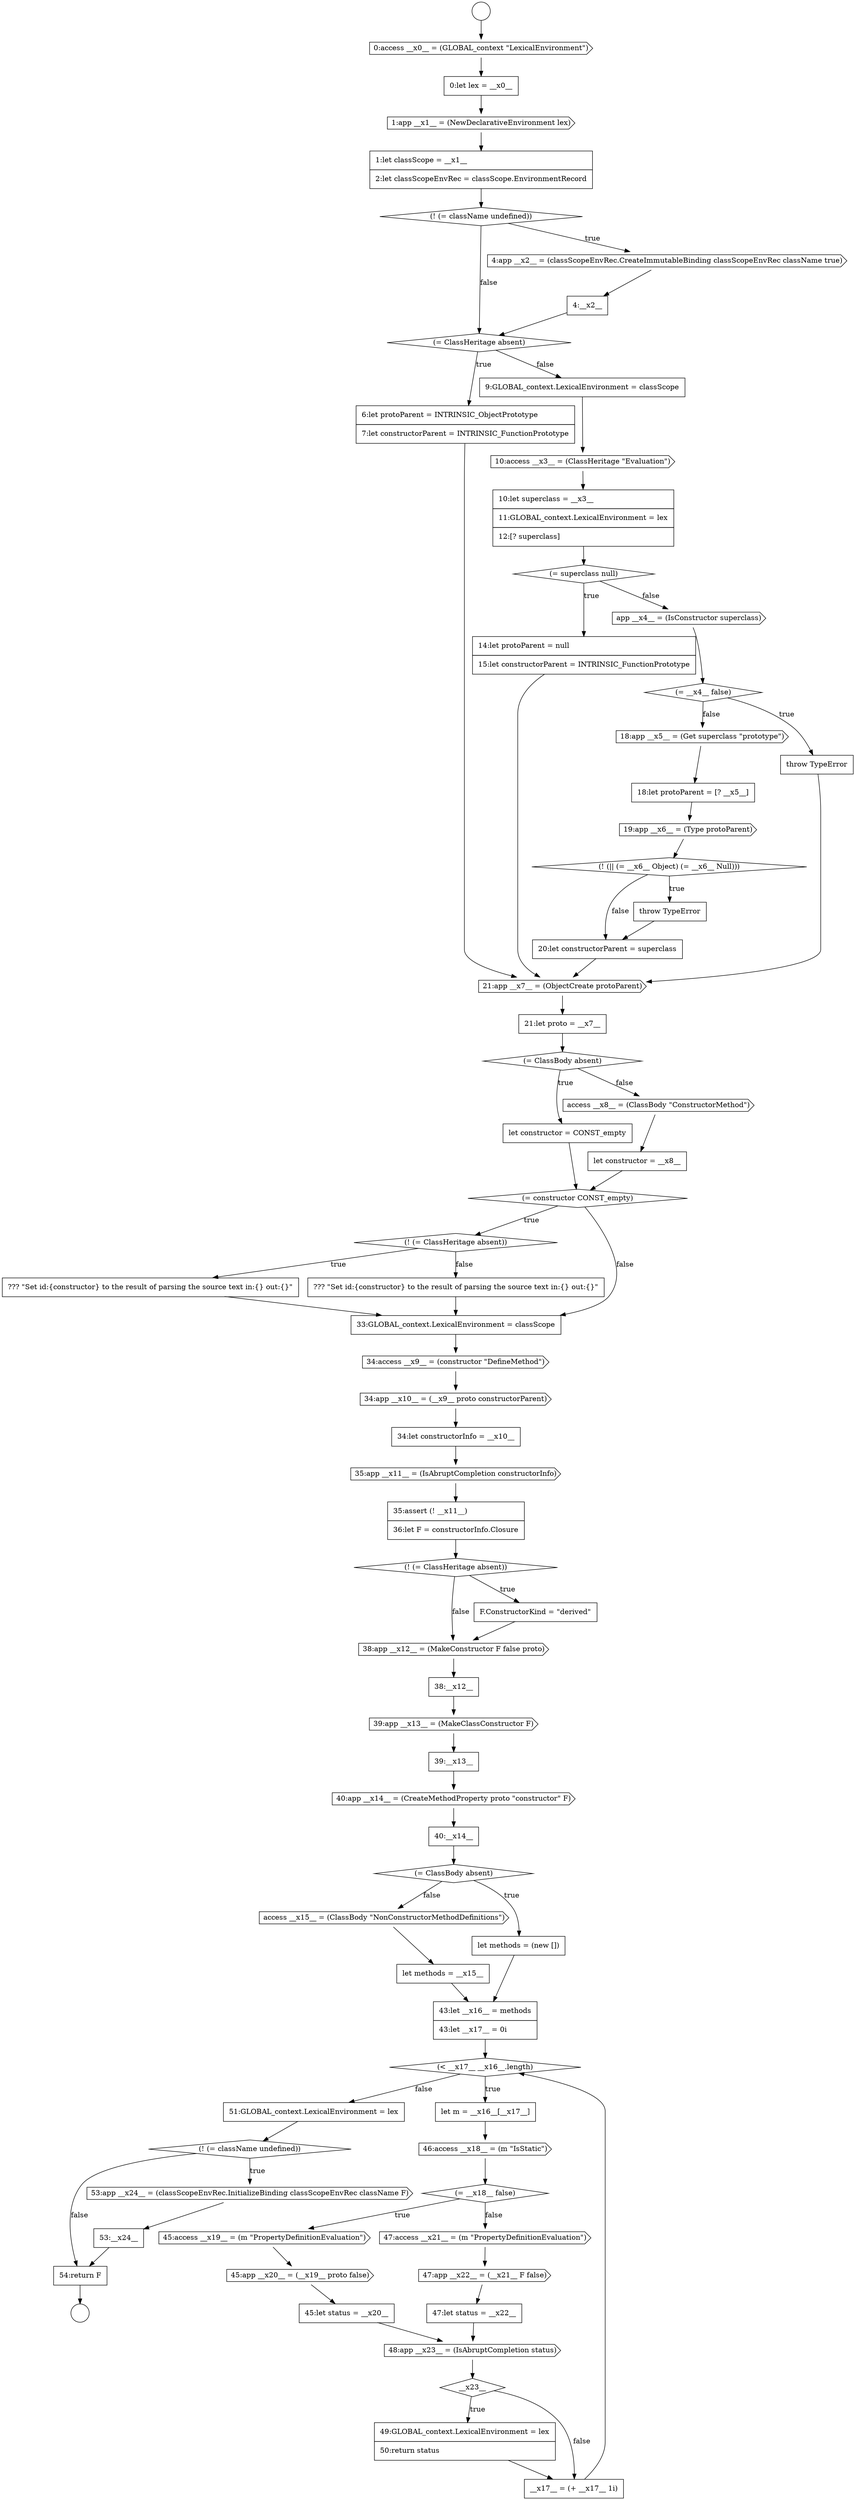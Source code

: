 digraph {
  node9278 [shape=none, margin=0, label=<<font color="black">
    <table border="0" cellborder="1" cellspacing="0" cellpadding="10">
      <tr><td align="left">6:let protoParent = INTRINSIC_ObjectPrototype</td></tr>
      <tr><td align="left">7:let constructorParent = INTRINSIC_FunctionPrototype</td></tr>
    </table>
  </font>> color="black" fillcolor="white" style=filled]
  node9292 [shape=none, margin=0, label=<<font color="black">
    <table border="0" cellborder="1" cellspacing="0" cellpadding="10">
      <tr><td align="left">20:let constructorParent = superclass</td></tr>
    </table>
  </font>> color="black" fillcolor="white" style=filled]
  node9272 [shape=cds, label=<<font color="black">1:app __x1__ = (NewDeclarativeEnvironment lex)</font>> color="black" fillcolor="white" style=filled]
  node9296 [shape=none, margin=0, label=<<font color="black">
    <table border="0" cellborder="1" cellspacing="0" cellpadding="10">
      <tr><td align="left">let constructor = CONST_empty</td></tr>
    </table>
  </font>> color="black" fillcolor="white" style=filled]
  node9288 [shape=none, margin=0, label=<<font color="black">
    <table border="0" cellborder="1" cellspacing="0" cellpadding="10">
      <tr><td align="left">18:let protoParent = [? __x5__]</td></tr>
    </table>
  </font>> color="black" fillcolor="white" style=filled]
  node9316 [shape=none, margin=0, label=<<font color="black">
    <table border="0" cellborder="1" cellspacing="0" cellpadding="10">
      <tr><td align="left">40:__x14__</td></tr>
    </table>
  </font>> color="black" fillcolor="white" style=filled]
  node9320 [shape=none, margin=0, label=<<font color="black">
    <table border="0" cellborder="1" cellspacing="0" cellpadding="10">
      <tr><td align="left">let methods = __x15__</td></tr>
    </table>
  </font>> color="black" fillcolor="white" style=filled]
  node9294 [shape=none, margin=0, label=<<font color="black">
    <table border="0" cellborder="1" cellspacing="0" cellpadding="10">
      <tr><td align="left">21:let proto = __x7__</td></tr>
    </table>
  </font>> color="black" fillcolor="white" style=filled]
  node9270 [shape=cds, label=<<font color="black">0:access __x0__ = (GLOBAL_context &quot;LexicalEnvironment&quot;)</font>> color="black" fillcolor="white" style=filled]
  node9273 [shape=none, margin=0, label=<<font color="black">
    <table border="0" cellborder="1" cellspacing="0" cellpadding="10">
      <tr><td align="left">1:let classScope = __x1__</td></tr>
      <tr><td align="left">2:let classScopeEnvRec = classScope.EnvironmentRecord</td></tr>
    </table>
  </font>> color="black" fillcolor="white" style=filled]
  node9305 [shape=cds, label=<<font color="black">34:app __x10__ = (__x9__ proto constructorParent)</font>> color="black" fillcolor="white" style=filled]
  node9324 [shape=cds, label=<<font color="black">46:access __x18__ = (m &quot;IsStatic&quot;)</font>> color="black" fillcolor="white" style=filled]
  node9337 [shape=diamond, label=<<font color="black">(! (= className undefined))</font>> color="black" fillcolor="white" style=filled]
  node9268 [shape=circle label=" " color="black" fillcolor="white" style=filled]
  node9300 [shape=diamond, label=<<font color="black">(! (= ClassHeritage absent))</font>> color="black" fillcolor="white" style=filled]
  node9287 [shape=cds, label=<<font color="black">18:app __x5__ = (Get superclass &quot;prototype&quot;)</font>> color="black" fillcolor="white" style=filled]
  node9332 [shape=cds, label=<<font color="black">48:app __x23__ = (IsAbruptCompletion status)</font>> color="black" fillcolor="white" style=filled]
  node9315 [shape=cds, label=<<font color="black">40:app __x14__ = (CreateMethodProperty proto &quot;constructor&quot; F)</font>> color="black" fillcolor="white" style=filled]
  node9283 [shape=none, margin=0, label=<<font color="black">
    <table border="0" cellborder="1" cellspacing="0" cellpadding="10">
      <tr><td align="left">14:let protoParent = null</td></tr>
      <tr><td align="left">15:let constructorParent = INTRINSIC_FunctionPrototype</td></tr>
    </table>
  </font>> color="black" fillcolor="white" style=filled]
  node9336 [shape=none, margin=0, label=<<font color="black">
    <table border="0" cellborder="1" cellspacing="0" cellpadding="10">
      <tr><td align="left">51:GLOBAL_context.LexicalEnvironment = lex</td></tr>
    </table>
  </font>> color="black" fillcolor="white" style=filled]
  node9330 [shape=cds, label=<<font color="black">47:app __x22__ = (__x21__ F false)</font>> color="black" fillcolor="white" style=filled]
  node9319 [shape=cds, label=<<font color="black">access __x15__ = (ClassBody &quot;NonConstructorMethodDefinitions&quot;)</font>> color="black" fillcolor="white" style=filled]
  node9309 [shape=diamond, label=<<font color="black">(! (= ClassHeritage absent))</font>> color="black" fillcolor="white" style=filled]
  node9304 [shape=cds, label=<<font color="black">34:access __x9__ = (constructor &quot;DefineMethod&quot;)</font>> color="black" fillcolor="white" style=filled]
  node9298 [shape=none, margin=0, label=<<font color="black">
    <table border="0" cellborder="1" cellspacing="0" cellpadding="10">
      <tr><td align="left">let constructor = __x8__</td></tr>
    </table>
  </font>> color="black" fillcolor="white" style=filled]
  node9340 [shape=none, margin=0, label=<<font color="black">
    <table border="0" cellborder="1" cellspacing="0" cellpadding="10">
      <tr><td align="left">54:return F</td></tr>
    </table>
  </font>> color="black" fillcolor="white" style=filled]
  node9308 [shape=none, margin=0, label=<<font color="black">
    <table border="0" cellborder="1" cellspacing="0" cellpadding="10">
      <tr><td align="left">35:assert (! __x11__)</td></tr>
      <tr><td align="left">36:let F = constructorInfo.Closure</td></tr>
    </table>
  </font>> color="black" fillcolor="white" style=filled]
  node9323 [shape=none, margin=0, label=<<font color="black">
    <table border="0" cellborder="1" cellspacing="0" cellpadding="10">
      <tr><td align="left">let m = __x16__[__x17__]</td></tr>
    </table>
  </font>> color="black" fillcolor="white" style=filled]
  node9277 [shape=diamond, label=<<font color="black">(= ClassHeritage absent)</font>> color="black" fillcolor="white" style=filled]
  node9301 [shape=none, margin=0, label=<<font color="black">
    <table border="0" cellborder="1" cellspacing="0" cellpadding="10">
      <tr><td align="left">??? &quot;Set id:{constructor} to the result of parsing the source text in:{} out:{}&quot;</td></tr>
    </table>
  </font>> color="black" fillcolor="white" style=filled]
  node9291 [shape=none, margin=0, label=<<font color="black">
    <table border="0" cellborder="1" cellspacing="0" cellpadding="10">
      <tr><td align="left">throw TypeError</td></tr>
    </table>
  </font>> color="black" fillcolor="white" style=filled]
  node9328 [shape=none, margin=0, label=<<font color="black">
    <table border="0" cellborder="1" cellspacing="0" cellpadding="10">
      <tr><td align="left">45:let status = __x20__</td></tr>
    </table>
  </font>> color="black" fillcolor="white" style=filled]
  node9333 [shape=diamond, label=<<font color="black">__x23__</font>> color="black" fillcolor="white" style=filled]
  node9269 [shape=circle label=" " color="black" fillcolor="white" style=filled]
  node9284 [shape=cds, label=<<font color="black">app __x4__ = (IsConstructor superclass)</font>> color="black" fillcolor="white" style=filled]
  node9295 [shape=diamond, label=<<font color="black">(= ClassBody absent)</font>> color="black" fillcolor="white" style=filled]
  node9339 [shape=none, margin=0, label=<<font color="black">
    <table border="0" cellborder="1" cellspacing="0" cellpadding="10">
      <tr><td align="left">53:__x24__</td></tr>
    </table>
  </font>> color="black" fillcolor="white" style=filled]
  node9285 [shape=diamond, label=<<font color="black">(= __x4__ false)</font>> color="black" fillcolor="white" style=filled]
  node9290 [shape=diamond, label=<<font color="black">(! (|| (= __x6__ Object) (= __x6__ Null)))</font>> color="black" fillcolor="white" style=filled]
  node9307 [shape=cds, label=<<font color="black">35:app __x11__ = (IsAbruptCompletion constructorInfo)</font>> color="black" fillcolor="white" style=filled]
  node9312 [shape=none, margin=0, label=<<font color="black">
    <table border="0" cellborder="1" cellspacing="0" cellpadding="10">
      <tr><td align="left">38:__x12__</td></tr>
    </table>
  </font>> color="black" fillcolor="white" style=filled]
  node9322 [shape=diamond, label=<<font color="black">(&lt; __x17__ __x16__.length)</font>> color="black" fillcolor="white" style=filled]
  node9302 [shape=none, margin=0, label=<<font color="black">
    <table border="0" cellborder="1" cellspacing="0" cellpadding="10">
      <tr><td align="left">??? &quot;Set id:{constructor} to the result of parsing the source text in:{} out:{}&quot;</td></tr>
    </table>
  </font>> color="black" fillcolor="white" style=filled]
  node9275 [shape=cds, label=<<font color="black">4:app __x2__ = (classScopeEnvRec.CreateImmutableBinding classScopeEnvRec className true)</font>> color="black" fillcolor="white" style=filled]
  node9280 [shape=cds, label=<<font color="black">10:access __x3__ = (ClassHeritage &quot;Evaluation&quot;)</font>> color="black" fillcolor="white" style=filled]
  node9327 [shape=cds, label=<<font color="black">45:app __x20__ = (__x19__ proto false)</font>> color="black" fillcolor="white" style=filled]
  node9334 [shape=none, margin=0, label=<<font color="black">
    <table border="0" cellborder="1" cellspacing="0" cellpadding="10">
      <tr><td align="left">49:GLOBAL_context.LexicalEnvironment = lex</td></tr>
      <tr><td align="left">50:return status</td></tr>
    </table>
  </font>> color="black" fillcolor="white" style=filled]
  node9276 [shape=none, margin=0, label=<<font color="black">
    <table border="0" cellborder="1" cellspacing="0" cellpadding="10">
      <tr><td align="left">4:__x2__</td></tr>
    </table>
  </font>> color="black" fillcolor="white" style=filled]
  node9317 [shape=diamond, label=<<font color="black">(= ClassBody absent)</font>> color="black" fillcolor="white" style=filled]
  node9281 [shape=none, margin=0, label=<<font color="black">
    <table border="0" cellborder="1" cellspacing="0" cellpadding="10">
      <tr><td align="left">10:let superclass = __x3__</td></tr>
      <tr><td align="left">11:GLOBAL_context.LexicalEnvironment = lex</td></tr>
      <tr><td align="left">12:[? superclass]</td></tr>
    </table>
  </font>> color="black" fillcolor="white" style=filled]
  node9313 [shape=cds, label=<<font color="black">39:app __x13__ = (MakeClassConstructor F)</font>> color="black" fillcolor="white" style=filled]
  node9326 [shape=cds, label=<<font color="black">45:access __x19__ = (m &quot;PropertyDefinitionEvaluation&quot;)</font>> color="black" fillcolor="white" style=filled]
  node9274 [shape=diamond, label=<<font color="black">(! (= className undefined))</font>> color="black" fillcolor="white" style=filled]
  node9279 [shape=none, margin=0, label=<<font color="black">
    <table border="0" cellborder="1" cellspacing="0" cellpadding="10">
      <tr><td align="left">9:GLOBAL_context.LexicalEnvironment = classScope</td></tr>
    </table>
  </font>> color="black" fillcolor="white" style=filled]
  node9306 [shape=none, margin=0, label=<<font color="black">
    <table border="0" cellborder="1" cellspacing="0" cellpadding="10">
      <tr><td align="left">34:let constructorInfo = __x10__</td></tr>
    </table>
  </font>> color="black" fillcolor="white" style=filled]
  node9338 [shape=cds, label=<<font color="black">53:app __x24__ = (classScopeEnvRec.InitializeBinding classScopeEnvRec className F)</font>> color="black" fillcolor="white" style=filled]
  node9321 [shape=none, margin=0, label=<<font color="black">
    <table border="0" cellborder="1" cellspacing="0" cellpadding="10">
      <tr><td align="left">43:let __x16__ = methods</td></tr>
      <tr><td align="left">43:let __x17__ = 0i</td></tr>
    </table>
  </font>> color="black" fillcolor="white" style=filled]
  node9289 [shape=cds, label=<<font color="black">19:app __x6__ = (Type protoParent)</font>> color="black" fillcolor="white" style=filled]
  node9311 [shape=cds, label=<<font color="black">38:app __x12__ = (MakeConstructor F false proto)</font>> color="black" fillcolor="white" style=filled]
  node9318 [shape=none, margin=0, label=<<font color="black">
    <table border="0" cellborder="1" cellspacing="0" cellpadding="10">
      <tr><td align="left">let methods = (new [])</td></tr>
    </table>
  </font>> color="black" fillcolor="white" style=filled]
  node9329 [shape=cds, label=<<font color="black">47:access __x21__ = (m &quot;PropertyDefinitionEvaluation&quot;)</font>> color="black" fillcolor="white" style=filled]
  node9331 [shape=none, margin=0, label=<<font color="black">
    <table border="0" cellborder="1" cellspacing="0" cellpadding="10">
      <tr><td align="left">47:let status = __x22__</td></tr>
    </table>
  </font>> color="black" fillcolor="white" style=filled]
  node9271 [shape=none, margin=0, label=<<font color="black">
    <table border="0" cellborder="1" cellspacing="0" cellpadding="10">
      <tr><td align="left">0:let lex = __x0__</td></tr>
    </table>
  </font>> color="black" fillcolor="white" style=filled]
  node9282 [shape=diamond, label=<<font color="black">(= superclass null)</font>> color="black" fillcolor="white" style=filled]
  node9299 [shape=diamond, label=<<font color="black">(= constructor CONST_empty)</font>> color="black" fillcolor="white" style=filled]
  node9293 [shape=cds, label=<<font color="black">21:app __x7__ = (ObjectCreate protoParent)</font>> color="black" fillcolor="white" style=filled]
  node9325 [shape=diamond, label=<<font color="black">(= __x18__ false)</font>> color="black" fillcolor="white" style=filled]
  node9314 [shape=none, margin=0, label=<<font color="black">
    <table border="0" cellborder="1" cellspacing="0" cellpadding="10">
      <tr><td align="left">39:__x13__</td></tr>
    </table>
  </font>> color="black" fillcolor="white" style=filled]
  node9335 [shape=none, margin=0, label=<<font color="black">
    <table border="0" cellborder="1" cellspacing="0" cellpadding="10">
      <tr><td align="left">__x17__ = (+ __x17__ 1i)</td></tr>
    </table>
  </font>> color="black" fillcolor="white" style=filled]
  node9310 [shape=none, margin=0, label=<<font color="black">
    <table border="0" cellborder="1" cellspacing="0" cellpadding="10">
      <tr><td align="left">F.ConstructorKind = &quot;derived&quot;</td></tr>
    </table>
  </font>> color="black" fillcolor="white" style=filled]
  node9286 [shape=none, margin=0, label=<<font color="black">
    <table border="0" cellborder="1" cellspacing="0" cellpadding="10">
      <tr><td align="left">throw TypeError</td></tr>
    </table>
  </font>> color="black" fillcolor="white" style=filled]
  node9303 [shape=none, margin=0, label=<<font color="black">
    <table border="0" cellborder="1" cellspacing="0" cellpadding="10">
      <tr><td align="left">33:GLOBAL_context.LexicalEnvironment = classScope</td></tr>
    </table>
  </font>> color="black" fillcolor="white" style=filled]
  node9297 [shape=cds, label=<<font color="black">access __x8__ = (ClassBody &quot;ConstructorMethod&quot;)</font>> color="black" fillcolor="white" style=filled]
  node9306 -> node9307 [ color="black"]
  node9290 -> node9291 [label=<<font color="black">true</font>> color="black"]
  node9290 -> node9292 [label=<<font color="black">false</font>> color="black"]
  node9311 -> node9312 [ color="black"]
  node9277 -> node9278 [label=<<font color="black">true</font>> color="black"]
  node9277 -> node9279 [label=<<font color="black">false</font>> color="black"]
  node9315 -> node9316 [ color="black"]
  node9287 -> node9288 [ color="black"]
  node9318 -> node9321 [ color="black"]
  node9286 -> node9293 [ color="black"]
  node9321 -> node9322 [ color="black"]
  node9303 -> node9304 [ color="black"]
  node9335 -> node9322 [ color="black"]
  node9294 -> node9295 [ color="black"]
  node9274 -> node9275 [label=<<font color="black">true</font>> color="black"]
  node9274 -> node9277 [label=<<font color="black">false</font>> color="black"]
  node9334 -> node9335 [ color="black"]
  node9297 -> node9298 [ color="black"]
  node9336 -> node9337 [ color="black"]
  node9298 -> node9299 [ color="black"]
  node9296 -> node9299 [ color="black"]
  node9307 -> node9308 [ color="black"]
  node9305 -> node9306 [ color="black"]
  node9320 -> node9321 [ color="black"]
  node9289 -> node9290 [ color="black"]
  node9281 -> node9282 [ color="black"]
  node9302 -> node9303 [ color="black"]
  node9312 -> node9313 [ color="black"]
  node9325 -> node9326 [label=<<font color="black">true</font>> color="black"]
  node9325 -> node9329 [label=<<font color="black">false</font>> color="black"]
  node9280 -> node9281 [ color="black"]
  node9295 -> node9296 [label=<<font color="black">true</font>> color="black"]
  node9295 -> node9297 [label=<<font color="black">false</font>> color="black"]
  node9268 -> node9270 [ color="black"]
  node9284 -> node9285 [ color="black"]
  node9283 -> node9293 [ color="black"]
  node9291 -> node9292 [ color="black"]
  node9293 -> node9294 [ color="black"]
  node9316 -> node9317 [ color="black"]
  node9329 -> node9330 [ color="black"]
  node9322 -> node9323 [label=<<font color="black">true</font>> color="black"]
  node9322 -> node9336 [label=<<font color="black">false</font>> color="black"]
  node9304 -> node9305 [ color="black"]
  node9331 -> node9332 [ color="black"]
  node9339 -> node9340 [ color="black"]
  node9279 -> node9280 [ color="black"]
  node9323 -> node9324 [ color="black"]
  node9309 -> node9310 [label=<<font color="black">true</font>> color="black"]
  node9309 -> node9311 [label=<<font color="black">false</font>> color="black"]
  node9314 -> node9315 [ color="black"]
  node9301 -> node9303 [ color="black"]
  node9288 -> node9289 [ color="black"]
  node9330 -> node9331 [ color="black"]
  node9292 -> node9293 [ color="black"]
  node9319 -> node9320 [ color="black"]
  node9317 -> node9318 [label=<<font color="black">true</font>> color="black"]
  node9317 -> node9319 [label=<<font color="black">false</font>> color="black"]
  node9276 -> node9277 [ color="black"]
  node9273 -> node9274 [ color="black"]
  node9338 -> node9339 [ color="black"]
  node9282 -> node9283 [label=<<font color="black">true</font>> color="black"]
  node9282 -> node9284 [label=<<font color="black">false</font>> color="black"]
  node9275 -> node9276 [ color="black"]
  node9272 -> node9273 [ color="black"]
  node9278 -> node9293 [ color="black"]
  node9324 -> node9325 [ color="black"]
  node9308 -> node9309 [ color="black"]
  node9340 -> node9269 [ color="black"]
  node9271 -> node9272 [ color="black"]
  node9333 -> node9334 [label=<<font color="black">true</font>> color="black"]
  node9333 -> node9335 [label=<<font color="black">false</font>> color="black"]
  node9327 -> node9328 [ color="black"]
  node9326 -> node9327 [ color="black"]
  node9310 -> node9311 [ color="black"]
  node9299 -> node9300 [label=<<font color="black">true</font>> color="black"]
  node9299 -> node9303 [label=<<font color="black">false</font>> color="black"]
  node9313 -> node9314 [ color="black"]
  node9328 -> node9332 [ color="black"]
  node9337 -> node9338 [label=<<font color="black">true</font>> color="black"]
  node9337 -> node9340 [label=<<font color="black">false</font>> color="black"]
  node9300 -> node9301 [label=<<font color="black">true</font>> color="black"]
  node9300 -> node9302 [label=<<font color="black">false</font>> color="black"]
  node9332 -> node9333 [ color="black"]
  node9270 -> node9271 [ color="black"]
  node9285 -> node9286 [label=<<font color="black">true</font>> color="black"]
  node9285 -> node9287 [label=<<font color="black">false</font>> color="black"]
}
